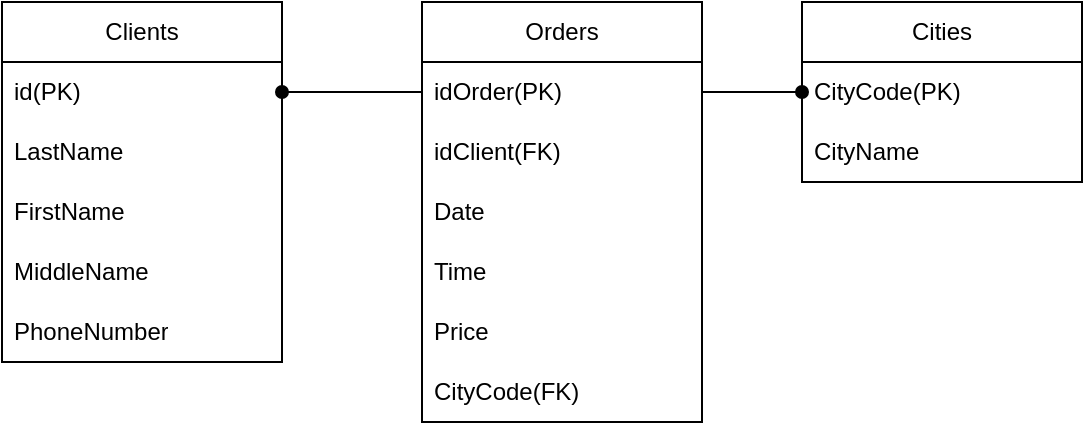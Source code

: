 <mxfile version="22.0.4" type="github">
  <diagram name="Страница — 1" id="aESnjli59cX2-2EmIXEV">
    <mxGraphModel dx="989" dy="545" grid="1" gridSize="10" guides="1" tooltips="1" connect="1" arrows="1" fold="1" page="1" pageScale="1" pageWidth="827" pageHeight="1169" math="0" shadow="0">
      <root>
        <mxCell id="0" />
        <mxCell id="1" parent="0" />
        <mxCell id="he9-FXTf9De0b7I0TwSZ-3" value="Clients" style="swimlane;fontStyle=0;childLayout=stackLayout;horizontal=1;startSize=30;horizontalStack=0;resizeParent=1;resizeParentMax=0;resizeLast=0;collapsible=1;marginBottom=0;whiteSpace=wrap;html=1;" vertex="1" parent="1">
          <mxGeometry x="140" y="120" width="140" height="180" as="geometry" />
        </mxCell>
        <mxCell id="he9-FXTf9De0b7I0TwSZ-4" value="id(PK)" style="text;strokeColor=none;fillColor=none;align=left;verticalAlign=middle;spacingLeft=4;spacingRight=4;overflow=hidden;points=[[0,0.5],[1,0.5]];portConstraint=eastwest;rotatable=0;whiteSpace=wrap;html=1;" vertex="1" parent="he9-FXTf9De0b7I0TwSZ-3">
          <mxGeometry y="30" width="140" height="30" as="geometry" />
        </mxCell>
        <mxCell id="he9-FXTf9De0b7I0TwSZ-5" value="LastName" style="text;strokeColor=none;fillColor=none;align=left;verticalAlign=middle;spacingLeft=4;spacingRight=4;overflow=hidden;points=[[0,0.5],[1,0.5]];portConstraint=eastwest;rotatable=0;whiteSpace=wrap;html=1;" vertex="1" parent="he9-FXTf9De0b7I0TwSZ-3">
          <mxGeometry y="60" width="140" height="30" as="geometry" />
        </mxCell>
        <mxCell id="he9-FXTf9De0b7I0TwSZ-6" value="FirstName" style="text;strokeColor=none;fillColor=none;align=left;verticalAlign=middle;spacingLeft=4;spacingRight=4;overflow=hidden;points=[[0,0.5],[1,0.5]];portConstraint=eastwest;rotatable=0;whiteSpace=wrap;html=1;" vertex="1" parent="he9-FXTf9De0b7I0TwSZ-3">
          <mxGeometry y="90" width="140" height="30" as="geometry" />
        </mxCell>
        <mxCell id="he9-FXTf9De0b7I0TwSZ-18" value="MiddleName" style="text;strokeColor=none;fillColor=none;align=left;verticalAlign=middle;spacingLeft=4;spacingRight=4;overflow=hidden;points=[[0,0.5],[1,0.5]];portConstraint=eastwest;rotatable=0;whiteSpace=wrap;html=1;" vertex="1" parent="he9-FXTf9De0b7I0TwSZ-3">
          <mxGeometry y="120" width="140" height="30" as="geometry" />
        </mxCell>
        <mxCell id="he9-FXTf9De0b7I0TwSZ-19" value="PhoneNumber" style="text;strokeColor=none;fillColor=none;align=left;verticalAlign=middle;spacingLeft=4;spacingRight=4;overflow=hidden;points=[[0,0.5],[1,0.5]];portConstraint=eastwest;rotatable=0;whiteSpace=wrap;html=1;" vertex="1" parent="he9-FXTf9De0b7I0TwSZ-3">
          <mxGeometry y="150" width="140" height="30" as="geometry" />
        </mxCell>
        <mxCell id="he9-FXTf9De0b7I0TwSZ-7" value="Orders" style="swimlane;fontStyle=0;childLayout=stackLayout;horizontal=1;startSize=30;horizontalStack=0;resizeParent=1;resizeParentMax=0;resizeLast=0;collapsible=1;marginBottom=0;whiteSpace=wrap;html=1;" vertex="1" parent="1">
          <mxGeometry x="350" y="120" width="140" height="210" as="geometry" />
        </mxCell>
        <mxCell id="he9-FXTf9De0b7I0TwSZ-8" value="idOrder(PK)" style="text;strokeColor=none;fillColor=none;align=left;verticalAlign=middle;spacingLeft=4;spacingRight=4;overflow=hidden;points=[[0,0.5],[1,0.5]];portConstraint=eastwest;rotatable=0;whiteSpace=wrap;html=1;" vertex="1" parent="he9-FXTf9De0b7I0TwSZ-7">
          <mxGeometry y="30" width="140" height="30" as="geometry" />
        </mxCell>
        <mxCell id="he9-FXTf9De0b7I0TwSZ-9" value="idClient(FK)" style="text;strokeColor=none;fillColor=none;align=left;verticalAlign=middle;spacingLeft=4;spacingRight=4;overflow=hidden;points=[[0,0.5],[1,0.5]];portConstraint=eastwest;rotatable=0;whiteSpace=wrap;html=1;" vertex="1" parent="he9-FXTf9De0b7I0TwSZ-7">
          <mxGeometry y="60" width="140" height="30" as="geometry" />
        </mxCell>
        <mxCell id="he9-FXTf9De0b7I0TwSZ-10" value="Date" style="text;strokeColor=none;fillColor=none;align=left;verticalAlign=middle;spacingLeft=4;spacingRight=4;overflow=hidden;points=[[0,0.5],[1,0.5]];portConstraint=eastwest;rotatable=0;whiteSpace=wrap;html=1;" vertex="1" parent="he9-FXTf9De0b7I0TwSZ-7">
          <mxGeometry y="90" width="140" height="30" as="geometry" />
        </mxCell>
        <mxCell id="he9-FXTf9De0b7I0TwSZ-15" value="Time" style="text;strokeColor=none;fillColor=none;align=left;verticalAlign=middle;spacingLeft=4;spacingRight=4;overflow=hidden;points=[[0,0.5],[1,0.5]];portConstraint=eastwest;rotatable=0;whiteSpace=wrap;html=1;" vertex="1" parent="he9-FXTf9De0b7I0TwSZ-7">
          <mxGeometry y="120" width="140" height="30" as="geometry" />
        </mxCell>
        <mxCell id="he9-FXTf9De0b7I0TwSZ-16" value="Price" style="text;strokeColor=none;fillColor=none;align=left;verticalAlign=middle;spacingLeft=4;spacingRight=4;overflow=hidden;points=[[0,0.5],[1,0.5]];portConstraint=eastwest;rotatable=0;whiteSpace=wrap;html=1;" vertex="1" parent="he9-FXTf9De0b7I0TwSZ-7">
          <mxGeometry y="150" width="140" height="30" as="geometry" />
        </mxCell>
        <mxCell id="he9-FXTf9De0b7I0TwSZ-17" value="CityCode(FK)" style="text;strokeColor=none;fillColor=none;align=left;verticalAlign=middle;spacingLeft=4;spacingRight=4;overflow=hidden;points=[[0,0.5],[1,0.5]];portConstraint=eastwest;rotatable=0;whiteSpace=wrap;html=1;" vertex="1" parent="he9-FXTf9De0b7I0TwSZ-7">
          <mxGeometry y="180" width="140" height="30" as="geometry" />
        </mxCell>
        <mxCell id="he9-FXTf9De0b7I0TwSZ-11" value="Cities" style="swimlane;fontStyle=0;childLayout=stackLayout;horizontal=1;startSize=30;horizontalStack=0;resizeParent=1;resizeParentMax=0;resizeLast=0;collapsible=1;marginBottom=0;whiteSpace=wrap;html=1;" vertex="1" parent="1">
          <mxGeometry x="540" y="120" width="140" height="90" as="geometry" />
        </mxCell>
        <mxCell id="he9-FXTf9De0b7I0TwSZ-12" value="CityCode(PK)" style="text;strokeColor=none;fillColor=none;align=left;verticalAlign=middle;spacingLeft=4;spacingRight=4;overflow=hidden;points=[[0,0.5],[1,0.5]];portConstraint=eastwest;rotatable=0;whiteSpace=wrap;html=1;" vertex="1" parent="he9-FXTf9De0b7I0TwSZ-11">
          <mxGeometry y="30" width="140" height="30" as="geometry" />
        </mxCell>
        <mxCell id="he9-FXTf9De0b7I0TwSZ-13" value="CityName" style="text;strokeColor=none;fillColor=none;align=left;verticalAlign=middle;spacingLeft=4;spacingRight=4;overflow=hidden;points=[[0,0.5],[1,0.5]];portConstraint=eastwest;rotatable=0;whiteSpace=wrap;html=1;" vertex="1" parent="he9-FXTf9De0b7I0TwSZ-11">
          <mxGeometry y="60" width="140" height="30" as="geometry" />
        </mxCell>
        <mxCell id="he9-FXTf9De0b7I0TwSZ-20" style="edgeStyle=orthogonalEdgeStyle;rounded=0;orthogonalLoop=1;jettySize=auto;html=1;entryX=1;entryY=0.5;entryDx=0;entryDy=0;endArrow=oval;endFill=1;" edge="1" parent="1" source="he9-FXTf9De0b7I0TwSZ-8" target="he9-FXTf9De0b7I0TwSZ-4">
          <mxGeometry relative="1" as="geometry" />
        </mxCell>
        <mxCell id="he9-FXTf9De0b7I0TwSZ-21" style="edgeStyle=orthogonalEdgeStyle;rounded=0;orthogonalLoop=1;jettySize=auto;html=1;entryX=0;entryY=0.5;entryDx=0;entryDy=0;endArrow=oval;endFill=1;" edge="1" parent="1" source="he9-FXTf9De0b7I0TwSZ-8" target="he9-FXTf9De0b7I0TwSZ-12">
          <mxGeometry relative="1" as="geometry" />
        </mxCell>
      </root>
    </mxGraphModel>
  </diagram>
</mxfile>
